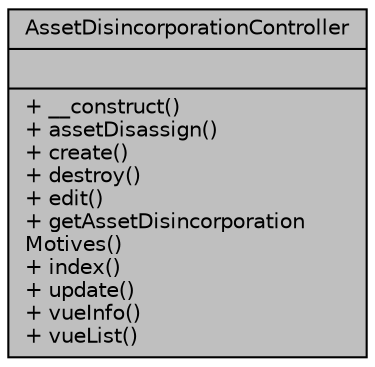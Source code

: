 digraph "AssetDisincorporationController"
{
 // LATEX_PDF_SIZE
  bgcolor="transparent";
  edge [fontname="Helvetica",fontsize="10",labelfontname="Helvetica",labelfontsize="10"];
  node [fontname="Helvetica",fontsize="10",shape=record];
  Node1 [label="{AssetDisincorporationController\n||+ __construct()\l+ assetDisassign()\l+ create()\l+ destroy()\l+ edit()\l+ getAssetDisincorporation\lMotives()\l+ index()\l+ update()\l+ vueInfo()\l+ vueList()\l}",height=0.2,width=0.4,color="black", fillcolor="grey75", style="filled", fontcolor="black",tooltip="Controlador de las desincorporaciones de bienes institucionales."];
}

